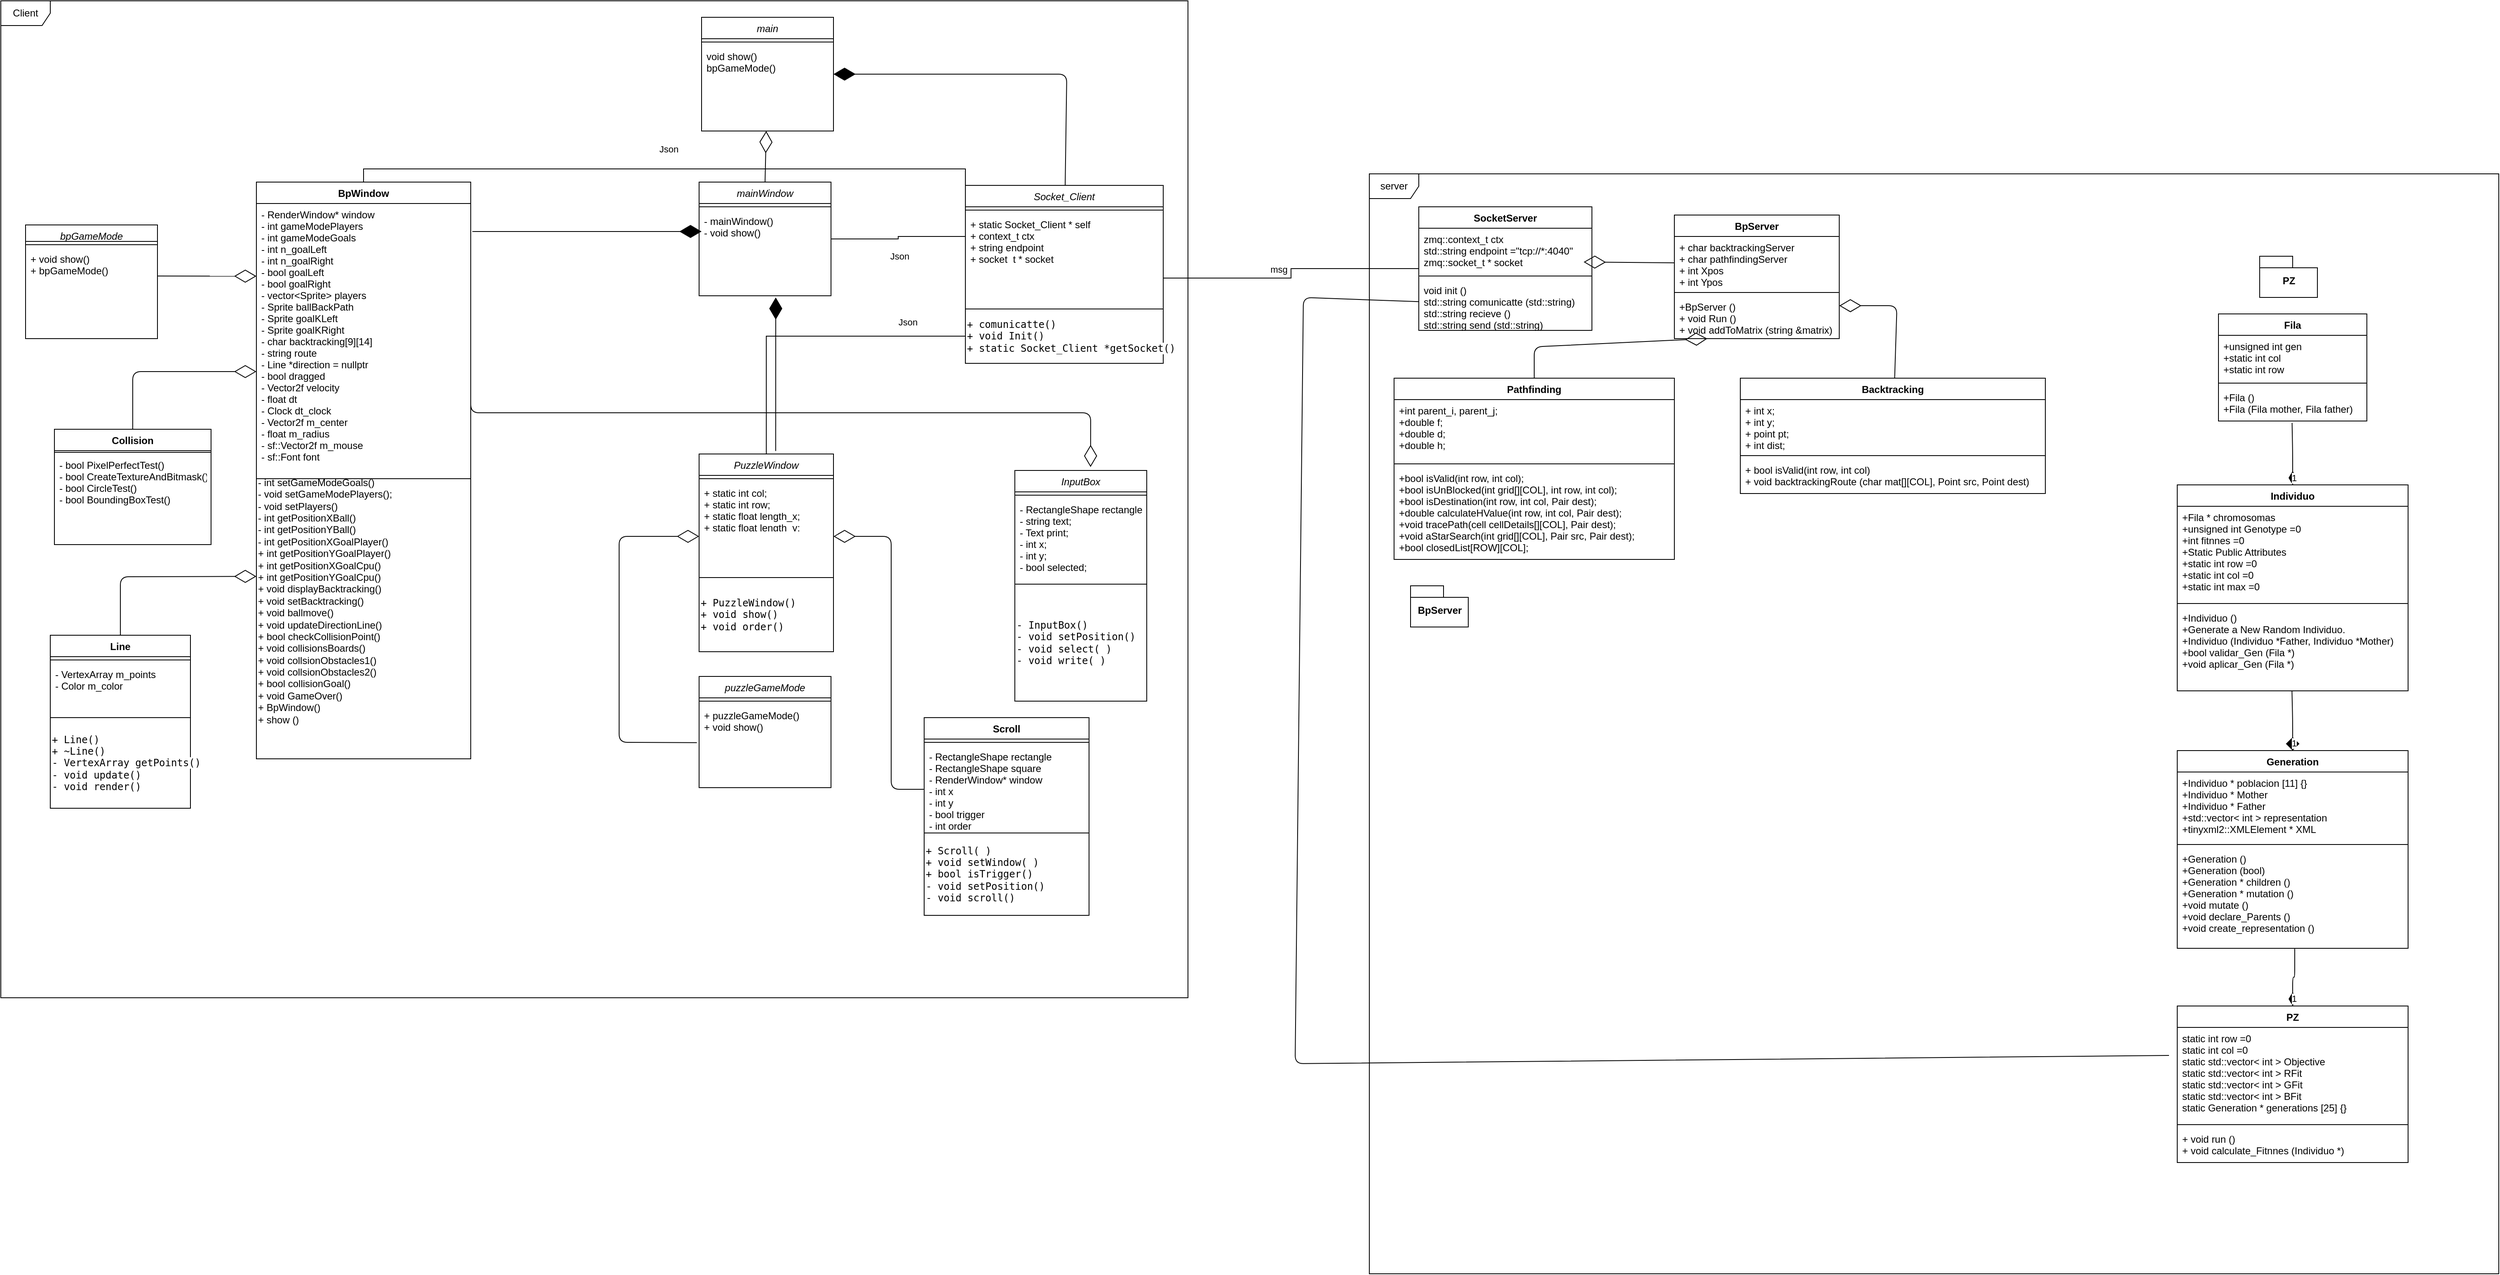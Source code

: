 <mxfile version="14.7.0" type="github">
  <diagram id="C5RBs43oDa-KdzZeNtuy" name="Page-1">
    <mxGraphModel dx="1752" dy="1748" grid="1" gridSize="10" guides="1" tooltips="1" connect="1" arrows="1" fold="1" page="1" pageScale="1" pageWidth="827" pageHeight="1169" math="0" shadow="0">
      <root>
        <mxCell id="WIyWlLk6GJQsqaUBKTNV-0" />
        <mxCell id="WIyWlLk6GJQsqaUBKTNV-1" parent="WIyWlLk6GJQsqaUBKTNV-0" />
        <mxCell id="kMb_RQb3rzIzfez7uJGX-73" value="Client" style="shape=umlFrame;whiteSpace=wrap;html=1;" parent="WIyWlLk6GJQsqaUBKTNV-1" vertex="1">
          <mxGeometry x="-20" y="-570" width="1440" height="1210" as="geometry" />
        </mxCell>
        <mxCell id="kMb_RQb3rzIzfez7uJGX-0" value="mainWindow" style="swimlane;fontStyle=2;align=center;verticalAlign=top;childLayout=stackLayout;horizontal=1;startSize=26;horizontalStack=0;resizeParent=1;resizeLast=0;collapsible=1;marginBottom=0;rounded=0;shadow=0;strokeWidth=1;" parent="WIyWlLk6GJQsqaUBKTNV-1" vertex="1">
          <mxGeometry x="827" y="-350" width="160" height="138" as="geometry">
            <mxRectangle x="230" y="140" width="160" height="26" as="alternateBounds" />
          </mxGeometry>
        </mxCell>
        <mxCell id="kMb_RQb3rzIzfez7uJGX-1" value="" style="line;html=1;strokeWidth=1;align=left;verticalAlign=middle;spacingTop=-1;spacingLeft=3;spacingRight=3;rotatable=0;labelPosition=right;points=[];portConstraint=eastwest;" parent="kMb_RQb3rzIzfez7uJGX-0" vertex="1">
          <mxGeometry y="26" width="160" height="8" as="geometry" />
        </mxCell>
        <mxCell id="kMb_RQb3rzIzfez7uJGX-2" value="- mainWindow()&#xa;- void show()" style="text;align=left;verticalAlign=top;spacingLeft=4;spacingRight=4;overflow=hidden;rotatable=0;points=[[0,0.5],[1,0.5]];portConstraint=eastwest;" parent="kMb_RQb3rzIzfez7uJGX-0" vertex="1">
          <mxGeometry y="34" width="160" height="56" as="geometry" />
        </mxCell>
        <mxCell id="kMb_RQb3rzIzfez7uJGX-3" value="InputBox" style="swimlane;fontStyle=2;align=center;verticalAlign=top;childLayout=stackLayout;horizontal=1;startSize=26;horizontalStack=0;resizeParent=1;resizeLast=0;collapsible=1;marginBottom=0;rounded=0;shadow=0;strokeWidth=1;" parent="WIyWlLk6GJQsqaUBKTNV-1" vertex="1">
          <mxGeometry x="1210" width="160" height="138" as="geometry">
            <mxRectangle x="230" y="140" width="160" height="26" as="alternateBounds" />
          </mxGeometry>
        </mxCell>
        <mxCell id="kMb_RQb3rzIzfez7uJGX-4" value="" style="line;html=1;strokeWidth=1;align=left;verticalAlign=middle;spacingTop=-1;spacingLeft=3;spacingRight=3;rotatable=0;labelPosition=right;points=[];portConstraint=eastwest;" parent="kMb_RQb3rzIzfez7uJGX-3" vertex="1">
          <mxGeometry y="26" width="160" height="8" as="geometry" />
        </mxCell>
        <mxCell id="kMb_RQb3rzIzfez7uJGX-5" value="- RectangleShape rectangle;&#xa;- string text;&#xa;- Text print;&#xa;- int x;&#xa;- int y;&#xa;- bool selected;&#xa;" style="text;align=left;verticalAlign=top;spacingLeft=4;spacingRight=4;overflow=hidden;rotatable=0;points=[[0,0.5],[1,0.5]];portConstraint=eastwest;" parent="kMb_RQb3rzIzfez7uJGX-3" vertex="1">
          <mxGeometry y="34" width="160" height="96" as="geometry" />
        </mxCell>
        <mxCell id="kMb_RQb3rzIzfez7uJGX-64" value="server" style="shape=umlFrame;whiteSpace=wrap;html=1;" parent="WIyWlLk6GJQsqaUBKTNV-1" vertex="1">
          <mxGeometry x="1640" y="-360" width="1370" height="1335" as="geometry" />
        </mxCell>
        <mxCell id="kMb_RQb3rzIzfez7uJGX-6" value="PuzzleWindow" style="swimlane;fontStyle=2;align=center;verticalAlign=top;childLayout=stackLayout;horizontal=1;startSize=26;horizontalStack=0;resizeParent=1;resizeLast=0;collapsible=1;marginBottom=0;rounded=0;shadow=0;strokeWidth=1;" parent="WIyWlLk6GJQsqaUBKTNV-1" vertex="1">
          <mxGeometry x="827" y="-20" width="163" height="150" as="geometry">
            <mxRectangle x="230" y="140" width="160" height="26" as="alternateBounds" />
          </mxGeometry>
        </mxCell>
        <mxCell id="kMb_RQb3rzIzfez7uJGX-7" value="" style="line;html=1;strokeWidth=1;align=left;verticalAlign=middle;spacingTop=-1;spacingLeft=3;spacingRight=3;rotatable=0;labelPosition=right;points=[];portConstraint=eastwest;" parent="kMb_RQb3rzIzfez7uJGX-6" vertex="1">
          <mxGeometry y="26" width="163" height="8" as="geometry" />
        </mxCell>
        <mxCell id="kMb_RQb3rzIzfez7uJGX-8" value="+ static int col;&#xa;+ static int row;&#xa;+ static float length_x;&#xa;+ static float length_y;&#xa;" style="text;align=left;verticalAlign=top;spacingLeft=4;spacingRight=4;overflow=hidden;rotatable=0;points=[[0,0.5],[1,0.5]];portConstraint=eastwest;" parent="kMb_RQb3rzIzfez7uJGX-6" vertex="1">
          <mxGeometry y="34" width="163" height="56" as="geometry" />
        </mxCell>
        <mxCell id="kMb_RQb3rzIzfez7uJGX-9" value="puzzleGameMode" style="swimlane;fontStyle=2;align=center;verticalAlign=top;childLayout=stackLayout;horizontal=1;startSize=26;horizontalStack=0;resizeParent=1;resizeLast=0;collapsible=1;marginBottom=0;rounded=0;shadow=0;strokeWidth=1;" parent="WIyWlLk6GJQsqaUBKTNV-1" vertex="1">
          <mxGeometry x="827" y="250" width="160" height="135" as="geometry">
            <mxRectangle x="230" y="140" width="160" height="26" as="alternateBounds" />
          </mxGeometry>
        </mxCell>
        <mxCell id="kMb_RQb3rzIzfez7uJGX-10" value="" style="line;html=1;strokeWidth=1;align=left;verticalAlign=middle;spacingTop=-1;spacingLeft=3;spacingRight=3;rotatable=0;labelPosition=right;points=[];portConstraint=eastwest;" parent="kMb_RQb3rzIzfez7uJGX-9" vertex="1">
          <mxGeometry y="26" width="160" height="8" as="geometry" />
        </mxCell>
        <mxCell id="kMb_RQb3rzIzfez7uJGX-11" value="+ puzzleGameMode()&#xa;+ void show()&#xa;" style="text;align=left;verticalAlign=top;spacingLeft=4;spacingRight=4;overflow=hidden;rotatable=0;points=[[0,0.5],[1,0.5]];portConstraint=eastwest;" parent="kMb_RQb3rzIzfez7uJGX-9" vertex="1">
          <mxGeometry y="34" width="160" height="56" as="geometry" />
        </mxCell>
        <mxCell id="l28VT6gjJC76ptkhdNlH-11" value="Backtracking" style="swimlane;fontStyle=1;align=center;verticalAlign=top;childLayout=stackLayout;horizontal=1;startSize=26;horizontalStack=0;resizeParent=1;resizeParentMax=0;resizeLast=0;collapsible=1;marginBottom=0;" parent="WIyWlLk6GJQsqaUBKTNV-1" vertex="1">
          <mxGeometry x="2090" y="-112" width="370" height="140" as="geometry">
            <mxRectangle x="40" y="630" width="190" height="120" as="alternateBounds" />
          </mxGeometry>
        </mxCell>
        <mxCell id="l28VT6gjJC76ptkhdNlH-12" value="+ int x;&#xa;+ int y;&#xa;+ point pt; &#xa;+ int dist;" style="text;strokeColor=none;fillColor=none;align=left;verticalAlign=top;spacingLeft=4;spacingRight=4;overflow=hidden;rotatable=0;points=[[0,0.5],[1,0.5]];portConstraint=eastwest;" parent="l28VT6gjJC76ptkhdNlH-11" vertex="1">
          <mxGeometry y="26" width="370" height="64" as="geometry" />
        </mxCell>
        <mxCell id="l28VT6gjJC76ptkhdNlH-13" value="" style="line;strokeWidth=1;fillColor=none;align=left;verticalAlign=middle;spacingTop=-1;spacingLeft=3;spacingRight=3;rotatable=0;labelPosition=right;points=[];portConstraint=eastwest;" parent="l28VT6gjJC76ptkhdNlH-11" vertex="1">
          <mxGeometry y="90" width="370" height="8" as="geometry" />
        </mxCell>
        <mxCell id="l28VT6gjJC76ptkhdNlH-14" value="+ bool isValid(int row, int col)&#xa;+ void backtrackingRoute (char mat[][COL], Point src, Point dest)&#xa;" style="text;strokeColor=none;fillColor=none;align=left;verticalAlign=top;spacingLeft=4;spacingRight=4;overflow=hidden;rotatable=0;points=[[0,0.5],[1,0.5]];portConstraint=eastwest;" parent="l28VT6gjJC76ptkhdNlH-11" vertex="1">
          <mxGeometry y="98" width="370" height="42" as="geometry" />
        </mxCell>
        <mxCell id="fM7q5Z2FZLZNLhM_NcmH-0" value="msg" style="edgeStyle=orthogonalEdgeStyle;rounded=0;orthogonalLoop=1;jettySize=auto;html=1;exitX=1;exitY=0.75;exitDx=0;exitDy=0;startArrow=none;startFill=0;endArrow=none;endFill=0;" edge="1" parent="WIyWlLk6GJQsqaUBKTNV-1" source="kMb_RQb3rzIzfez7uJGX-21" target="l28VT6gjJC76ptkhdNlH-29">
          <mxGeometry x="-0.129" y="12" relative="1" as="geometry">
            <mxPoint y="1" as="offset" />
          </mxGeometry>
        </mxCell>
        <mxCell id="fM7q5Z2FZLZNLhM_NcmH-7" value="Json" style="edgeStyle=orthogonalEdgeStyle;rounded=0;orthogonalLoop=1;jettySize=auto;html=1;exitX=0;exitY=0;exitDx=0;exitDy=0;startArrow=none;startFill=0;endArrow=none;endFill=0;" edge="1" parent="WIyWlLk6GJQsqaUBKTNV-1" source="kMb_RQb3rzIzfez7uJGX-21" target="kMb_RQb3rzIzfez7uJGX-34">
          <mxGeometry x="-0.008" y="-24" relative="1" as="geometry">
            <Array as="points">
              <mxPoint x="1150" y="-366" />
              <mxPoint x="420" y="-366" />
            </Array>
            <mxPoint as="offset" />
          </mxGeometry>
        </mxCell>
        <mxCell id="kMb_RQb3rzIzfez7uJGX-21" value="Socket_Client" style="swimlane;fontStyle=2;align=center;verticalAlign=top;childLayout=stackLayout;horizontal=1;startSize=26;horizontalStack=0;resizeParent=1;resizeLast=0;collapsible=1;marginBottom=0;rounded=0;shadow=0;strokeWidth=1;" parent="WIyWlLk6GJQsqaUBKTNV-1" vertex="1">
          <mxGeometry x="1150" y="-346" width="240" height="150" as="geometry">
            <mxRectangle x="230" y="140" width="160" height="26" as="alternateBounds" />
          </mxGeometry>
        </mxCell>
        <mxCell id="kMb_RQb3rzIzfez7uJGX-22" value="" style="line;html=1;strokeWidth=1;align=left;verticalAlign=middle;spacingTop=-1;spacingLeft=3;spacingRight=3;rotatable=0;labelPosition=right;points=[];portConstraint=eastwest;" parent="kMb_RQb3rzIzfez7uJGX-21" vertex="1">
          <mxGeometry y="26" width="240" height="8" as="geometry" />
        </mxCell>
        <mxCell id="kMb_RQb3rzIzfez7uJGX-23" value="+ static Socket_Client * self&#xa;+ context_t ctx&#xa;+ string endpoint&#xa;+ socket_t * socket&#xa;" style="text;align=left;verticalAlign=top;spacingLeft=4;spacingRight=4;overflow=hidden;rotatable=0;points=[[0,0.5],[1,0.5]];portConstraint=eastwest;" parent="kMb_RQb3rzIzfez7uJGX-21" vertex="1">
          <mxGeometry y="34" width="240" height="56" as="geometry" />
        </mxCell>
        <mxCell id="kMb_RQb3rzIzfez7uJGX-27" value="main" style="swimlane;fontStyle=2;align=center;verticalAlign=top;childLayout=stackLayout;horizontal=1;startSize=26;horizontalStack=0;resizeParent=1;resizeLast=0;collapsible=1;marginBottom=0;rounded=0;shadow=0;strokeWidth=1;" parent="WIyWlLk6GJQsqaUBKTNV-1" vertex="1">
          <mxGeometry x="830" y="-550" width="160" height="138" as="geometry">
            <mxRectangle x="230" y="140" width="160" height="26" as="alternateBounds" />
          </mxGeometry>
        </mxCell>
        <mxCell id="kMb_RQb3rzIzfez7uJGX-28" value="" style="line;html=1;strokeWidth=1;align=left;verticalAlign=middle;spacingTop=-1;spacingLeft=3;spacingRight=3;rotatable=0;labelPosition=right;points=[];portConstraint=eastwest;" parent="kMb_RQb3rzIzfez7uJGX-27" vertex="1">
          <mxGeometry y="26" width="160" height="8" as="geometry" />
        </mxCell>
        <mxCell id="kMb_RQb3rzIzfez7uJGX-29" value="void show()&#xa;bpGameMode()&#xa;" style="text;align=left;verticalAlign=top;spacingLeft=4;spacingRight=4;overflow=hidden;rotatable=0;points=[[0,0.5],[1,0.5]];portConstraint=eastwest;" parent="kMb_RQb3rzIzfez7uJGX-27" vertex="1">
          <mxGeometry y="34" width="160" height="56" as="geometry" />
        </mxCell>
        <mxCell id="kMb_RQb3rzIzfez7uJGX-34" value="BpWindow" style="swimlane;fontStyle=1;align=center;verticalAlign=top;childLayout=stackLayout;horizontal=1;startSize=26;horizontalStack=0;resizeParent=1;resizeParentMax=0;resizeLast=0;collapsible=1;marginBottom=0;" parent="WIyWlLk6GJQsqaUBKTNV-1" vertex="1">
          <mxGeometry x="290" y="-350" width="260" height="360" as="geometry" />
        </mxCell>
        <mxCell id="kMb_RQb3rzIzfez7uJGX-36" value="- RenderWindow* window&#xa;- int gameModePlayers&#xa;- int gameModeGoals&#xa;- int n_goalLeft&#xa;- int n_goalRight&#xa;- bool goalLeft&#xa;- bool goalRight&#xa;- vector&lt;Sprite&gt; players&#xa;- Sprite ballBackPath&#xa;- Sprite goalKLeft&#xa;- Sprite goalKRight&#xa;- char backtracking[9][14]&#xa;- string route&#xa;- Line *direction = nullptr&#xa;- bool dragged&#xa;- Vector2f velocity&#xa;- float dt&#xa;- Clock dt_clock&#xa;- Vector2f m_center&#xa;- float m_radius&#xa;- sf::Vector2f m_mouse&#xa;- sf::Font font&#xa;" style="text;strokeColor=none;fillColor=none;align=left;verticalAlign=top;spacingLeft=4;spacingRight=4;overflow=hidden;rotatable=0;points=[[0,0.5],[1,0.5]];portConstraint=eastwest;" parent="kMb_RQb3rzIzfez7uJGX-34" vertex="1">
          <mxGeometry y="26" width="260" height="334" as="geometry" />
        </mxCell>
        <mxCell id="kMb_RQb3rzIzfez7uJGX-38" value="Collision" style="swimlane;fontStyle=1;align=center;verticalAlign=top;childLayout=stackLayout;horizontal=1;startSize=26;horizontalStack=0;resizeParent=1;resizeParentMax=0;resizeLast=0;collapsible=1;marginBottom=0;" parent="WIyWlLk6GJQsqaUBKTNV-1" vertex="1">
          <mxGeometry x="45" y="-50" width="190" height="140" as="geometry" />
        </mxCell>
        <mxCell id="kMb_RQb3rzIzfez7uJGX-39" value="" style="line;strokeWidth=1;fillColor=none;align=left;verticalAlign=middle;spacingTop=-1;spacingLeft=3;spacingRight=3;rotatable=0;labelPosition=right;points=[];portConstraint=eastwest;" parent="kMb_RQb3rzIzfez7uJGX-38" vertex="1">
          <mxGeometry y="26" width="190" height="4" as="geometry" />
        </mxCell>
        <mxCell id="kMb_RQb3rzIzfez7uJGX-40" value="- bool PixelPerfectTest()&#xa;- bool CreateTextureAndBitmask()&#xa;- bool CircleTest()&#xa;- bool BoundingBoxTest()" style="text;strokeColor=none;fillColor=none;align=left;verticalAlign=top;spacingLeft=4;spacingRight=4;overflow=hidden;rotatable=0;points=[[0,0.5],[1,0.5]];portConstraint=eastwest;" parent="kMb_RQb3rzIzfez7uJGX-38" vertex="1">
          <mxGeometry y="30" width="190" height="110" as="geometry" />
        </mxCell>
        <mxCell id="kMb_RQb3rzIzfez7uJGX-41" value="Line" style="swimlane;fontStyle=1;align=center;verticalAlign=top;childLayout=stackLayout;horizontal=1;startSize=26;horizontalStack=0;resizeParent=1;resizeParentMax=0;resizeLast=0;collapsible=1;marginBottom=0;" parent="WIyWlLk6GJQsqaUBKTNV-1" vertex="1">
          <mxGeometry x="40" y="200" width="170" height="100" as="geometry" />
        </mxCell>
        <mxCell id="kMb_RQb3rzIzfez7uJGX-42" value="" style="line;strokeWidth=1;fillColor=none;align=left;verticalAlign=middle;spacingTop=-1;spacingLeft=3;spacingRight=3;rotatable=0;labelPosition=right;points=[];portConstraint=eastwest;" parent="kMb_RQb3rzIzfez7uJGX-41" vertex="1">
          <mxGeometry y="26" width="170" height="8" as="geometry" />
        </mxCell>
        <mxCell id="kMb_RQb3rzIzfez7uJGX-43" value="- VertexArray m_points&#xa;- Color m_color" style="text;strokeColor=none;fillColor=none;align=left;verticalAlign=top;spacingLeft=4;spacingRight=4;overflow=hidden;rotatable=0;points=[[0,0.5],[1,0.5]];portConstraint=eastwest;" parent="kMb_RQb3rzIzfez7uJGX-41" vertex="1">
          <mxGeometry y="34" width="170" height="66" as="geometry" />
        </mxCell>
        <mxCell id="kMb_RQb3rzIzfez7uJGX-44" value="Scroll" style="swimlane;fontStyle=1;align=center;verticalAlign=top;childLayout=stackLayout;horizontal=1;startSize=26;horizontalStack=0;resizeParent=1;resizeParentMax=0;resizeLast=0;collapsible=1;marginBottom=0;" parent="WIyWlLk6GJQsqaUBKTNV-1" vertex="1">
          <mxGeometry x="1100" y="300" width="200" height="140" as="geometry" />
        </mxCell>
        <mxCell id="kMb_RQb3rzIzfez7uJGX-45" value="" style="line;strokeWidth=1;fillColor=none;align=left;verticalAlign=middle;spacingTop=-1;spacingLeft=3;spacingRight=3;rotatable=0;labelPosition=right;points=[];portConstraint=eastwest;" parent="kMb_RQb3rzIzfez7uJGX-44" vertex="1">
          <mxGeometry y="26" width="200" height="8" as="geometry" />
        </mxCell>
        <mxCell id="kMb_RQb3rzIzfez7uJGX-46" value="- RectangleShape rectangle&#xa;- RectangleShape square&#xa;- RenderWindow* window&#xa;- int x&#xa;- int y&#xa;- bool trigger&#xa;- int order&#xa;" style="text;strokeColor=none;fillColor=none;align=left;verticalAlign=top;spacingLeft=4;spacingRight=4;overflow=hidden;rotatable=0;points=[[0,0.5],[1,0.5]];portConstraint=eastwest;" parent="kMb_RQb3rzIzfez7uJGX-44" vertex="1">
          <mxGeometry y="34" width="200" height="106" as="geometry" />
        </mxCell>
        <mxCell id="kMb_RQb3rzIzfez7uJGX-60" value="- int setGameModeGoals()&lt;br style=&quot;padding: 0px ; margin: 0px&quot;&gt;- void setGameModePlayers();&lt;br style=&quot;padding: 0px ; margin: 0px&quot;&gt;- void setPlayers()&lt;br style=&quot;padding: 0px ; margin: 0px&quot;&gt;- int getPositionXBall()&lt;br style=&quot;padding: 0px ; margin: 0px&quot;&gt;- int getPositionYBall()&lt;br style=&quot;padding: 0px ; margin: 0px&quot;&gt;- int getPositionXGoalPlayer()&lt;br style=&quot;padding: 0px ; margin: 0px&quot;&gt;+ int getPositionYGoalPlayer()&lt;br style=&quot;padding: 0px ; margin: 0px&quot;&gt;+ int getPositionXGoalCpu()&lt;br style=&quot;padding: 0px ; margin: 0px&quot;&gt;+ int getPositionYGoalCpu()&lt;br style=&quot;padding: 0px ; margin: 0px&quot;&gt;+ void displayBacktracking()&lt;br style=&quot;padding: 0px ; margin: 0px&quot;&gt;+ void setBacktracking()&lt;br style=&quot;padding: 0px ; margin: 0px&quot;&gt;+ void ballmove()&lt;br style=&quot;padding: 0px ; margin: 0px&quot;&gt;+ void updateDirectionLine()&lt;br style=&quot;padding: 0px ; margin: 0px&quot;&gt;+ bool checkCollisionPoint()&lt;br style=&quot;padding: 0px ; margin: 0px&quot;&gt;+ void collisionsBoards()&lt;br style=&quot;padding: 0px ; margin: 0px&quot;&gt;+ void collsionObstacles1()&lt;br style=&quot;padding: 0px ; margin: 0px&quot;&gt;+ void collsionObstacles2()&lt;br style=&quot;padding: 0px ; margin: 0px&quot;&gt;+ bool collisionGoal()&lt;br style=&quot;padding: 0px ; margin: 0px&quot;&gt;+ void GameOver()&lt;br&gt;+ BpWindow()&lt;br&gt;+ show ()&amp;nbsp;&lt;br&gt;&lt;span style=&quot;font-family: &amp;#34;jetbrains mono&amp;#34; , monospace ; color: rgb(204 , 120 , 50)&quot;&gt;&lt;br&gt;&lt;/span&gt;&lt;div style=&quot;padding: 0px ; margin: 0px&quot;&gt;&lt;br style=&quot;padding: 0px ; margin: 0px&quot;&gt;&lt;/div&gt;&lt;div style=&quot;padding: 0px ; margin: 0px&quot;&gt;&lt;br style=&quot;padding: 0px ; margin: 0px&quot;&gt;&lt;/div&gt;" style="rounded=0;whiteSpace=wrap;html=1;align=left;" parent="WIyWlLk6GJQsqaUBKTNV-1" vertex="1">
          <mxGeometry x="290" y="10" width="260" height="340" as="geometry" />
        </mxCell>
        <mxCell id="kMb_RQb3rzIzfez7uJGX-70" value="bpGameMode" style="swimlane;fontStyle=2;align=center;verticalAlign=top;childLayout=stackLayout;horizontal=1;startSize=20;horizontalStack=0;resizeParent=1;resizeLast=0;collapsible=1;marginBottom=0;rounded=0;shadow=0;strokeWidth=1;" parent="WIyWlLk6GJQsqaUBKTNV-1" vertex="1">
          <mxGeometry x="10" y="-298" width="160" height="138" as="geometry">
            <mxRectangle x="230" y="140" width="160" height="26" as="alternateBounds" />
          </mxGeometry>
        </mxCell>
        <mxCell id="kMb_RQb3rzIzfez7uJGX-71" value="" style="line;html=1;strokeWidth=1;align=left;verticalAlign=middle;spacingTop=-1;spacingLeft=3;spacingRight=3;rotatable=0;labelPosition=right;points=[];portConstraint=eastwest;" parent="kMb_RQb3rzIzfez7uJGX-70" vertex="1">
          <mxGeometry y="20" width="160" height="8" as="geometry" />
        </mxCell>
        <mxCell id="kMb_RQb3rzIzfez7uJGX-72" value="+ void show()&#xa;+ bpGameMode()&#xa;" style="text;align=left;verticalAlign=top;spacingLeft=4;spacingRight=4;overflow=hidden;rotatable=0;points=[[0,0.5],[1,0.5]];portConstraint=eastwest;" parent="kMb_RQb3rzIzfez7uJGX-70" vertex="1">
          <mxGeometry y="28" width="160" height="60" as="geometry" />
        </mxCell>
        <mxCell id="l28VT6gjJC76ptkhdNlH-18" value="BpServer" style="swimlane;fontStyle=1;align=center;verticalAlign=top;childLayout=stackLayout;horizontal=1;startSize=26;horizontalStack=0;resizeParent=1;resizeParentMax=0;resizeLast=0;collapsible=1;marginBottom=0;" parent="WIyWlLk6GJQsqaUBKTNV-1" vertex="1">
          <mxGeometry x="2010" y="-310" width="200" height="150" as="geometry" />
        </mxCell>
        <mxCell id="22Bk7c9hCuBImievvKhy-32" value="" style="endArrow=diamondThin;endFill=0;endSize=24;html=1;fontColor=#FFFFFF;exitX=0;exitY=0.5;exitDx=0;exitDy=0;" parent="l28VT6gjJC76ptkhdNlH-18" source="l28VT6gjJC76ptkhdNlH-19" edge="1">
          <mxGeometry width="160" relative="1" as="geometry">
            <mxPoint x="50" y="57" as="sourcePoint" />
            <mxPoint x="-110" y="57" as="targetPoint" />
          </mxGeometry>
        </mxCell>
        <mxCell id="l28VT6gjJC76ptkhdNlH-19" value="+ char  backtrackingServer&#xa;+ char pathfindingServer &#xa;+ int  Xpos&#xa;+ int  Ypos" style="text;strokeColor=none;fillColor=none;align=left;verticalAlign=top;spacingLeft=4;spacingRight=4;overflow=hidden;rotatable=0;points=[[0,0.5],[1,0.5]];portConstraint=eastwest;" parent="l28VT6gjJC76ptkhdNlH-18" vertex="1">
          <mxGeometry y="26" width="200" height="64" as="geometry" />
        </mxCell>
        <mxCell id="l28VT6gjJC76ptkhdNlH-20" value="" style="line;strokeWidth=1;fillColor=none;align=left;verticalAlign=middle;spacingTop=-1;spacingLeft=3;spacingRight=3;rotatable=0;labelPosition=right;points=[];portConstraint=eastwest;" parent="l28VT6gjJC76ptkhdNlH-18" vertex="1">
          <mxGeometry y="90" width="200" height="8" as="geometry" />
        </mxCell>
        <mxCell id="l28VT6gjJC76ptkhdNlH-21" value="+BpServer ()&#xa;+ void  Run ()&#xa;+ void  addToMatrix (string &amp;matrix)" style="text;strokeColor=none;fillColor=none;align=left;verticalAlign=top;spacingLeft=4;spacingRight=4;overflow=hidden;rotatable=0;points=[[0,0.5],[1,0.5]];portConstraint=eastwest;" parent="l28VT6gjJC76ptkhdNlH-18" vertex="1">
          <mxGeometry y="98" width="200" height="52" as="geometry" />
        </mxCell>
        <mxCell id="22Bk7c9hCuBImievvKhy-4" value="&lt;pre style=&quot;font-family: &amp;#34;jetbrains mono&amp;#34; , monospace&quot;&gt;&lt;span style=&quot;background-color: rgb(255 , 255 , 255)&quot;&gt;+ Line()&lt;br&gt;+ ~Line()&lt;br&gt;- VertexArray getPoints()&lt;br&gt;- void update()&lt;br&gt;- void render()&lt;/span&gt;&lt;/pre&gt;" style="rounded=0;whiteSpace=wrap;html=1;align=left;" parent="WIyWlLk6GJQsqaUBKTNV-1" vertex="1">
          <mxGeometry x="40" y="300" width="170" height="110" as="geometry" />
        </mxCell>
        <mxCell id="22Bk7c9hCuBImievvKhy-7" value="&lt;pre style=&quot;font-family: &amp;#34;jetbrains mono&amp;#34; , monospace&quot;&gt;&lt;font color=&quot;#000000&quot; style=&quot;background-color: rgb(255 , 255 , 255)&quot;&gt;+ PuzzleWindow()&lt;br&gt;+ void show()&lt;br&gt;+ void order()&lt;/font&gt;&lt;/pre&gt;" style="rounded=0;whiteSpace=wrap;html=1;fontColor=#FFFFFF;align=left;" parent="WIyWlLk6GJQsqaUBKTNV-1" vertex="1">
          <mxGeometry x="827" y="130" width="163" height="90" as="geometry" />
        </mxCell>
        <mxCell id="l28VT6gjJC76ptkhdNlH-29" value="SocketServer" style="swimlane;fontStyle=1;align=center;verticalAlign=top;childLayout=stackLayout;horizontal=1;startSize=26;horizontalStack=0;resizeParent=1;resizeParentMax=0;resizeLast=0;collapsible=1;marginBottom=0;" parent="WIyWlLk6GJQsqaUBKTNV-1" vertex="1">
          <mxGeometry x="1700" y="-320" width="210" height="150" as="geometry" />
        </mxCell>
        <mxCell id="l28VT6gjJC76ptkhdNlH-30" value="zmq::context_t  ctx&#xa;std::string  endpoint =&quot;tcp://*:4040&quot;&#xa;zmq::socket_t *  socket" style="text;strokeColor=none;fillColor=none;align=left;verticalAlign=top;spacingLeft=4;spacingRight=4;overflow=hidden;rotatable=0;points=[[0,0.5],[1,0.5]];portConstraint=eastwest;" parent="l28VT6gjJC76ptkhdNlH-29" vertex="1">
          <mxGeometry y="26" width="210" height="54" as="geometry" />
        </mxCell>
        <mxCell id="l28VT6gjJC76ptkhdNlH-31" value="" style="line;strokeWidth=1;fillColor=none;align=left;verticalAlign=middle;spacingTop=-1;spacingLeft=3;spacingRight=3;rotatable=0;labelPosition=right;points=[];portConstraint=eastwest;" parent="l28VT6gjJC76ptkhdNlH-29" vertex="1">
          <mxGeometry y="80" width="210" height="8" as="geometry" />
        </mxCell>
        <mxCell id="l28VT6gjJC76ptkhdNlH-32" value="void  init ()&#xa;std::string  comunicatte (std::string)&#xa;std::string  recieve ()&#xa;std::string  send (std::string)" style="text;strokeColor=none;fillColor=none;align=left;verticalAlign=top;spacingLeft=4;spacingRight=4;overflow=hidden;rotatable=0;points=[[0,0.5],[1,0.5]];portConstraint=eastwest;" parent="l28VT6gjJC76ptkhdNlH-29" vertex="1">
          <mxGeometry y="88" width="210" height="62" as="geometry" />
        </mxCell>
        <mxCell id="l28VT6gjJC76ptkhdNlH-33" value="BpServer" style="shape=folder;fontStyle=1;spacingTop=10;tabWidth=40;tabHeight=14;tabPosition=left;html=1;" parent="WIyWlLk6GJQsqaUBKTNV-1" vertex="1">
          <mxGeometry x="1690" y="140" width="70" height="50" as="geometry" />
        </mxCell>
        <mxCell id="l28VT6gjJC76ptkhdNlH-34" value="PZ" style="shape=folder;fontStyle=1;spacingTop=10;tabWidth=40;tabHeight=14;tabPosition=left;html=1;" parent="WIyWlLk6GJQsqaUBKTNV-1" vertex="1">
          <mxGeometry x="2720" y="-260" width="70" height="50" as="geometry" />
        </mxCell>
        <mxCell id="l28VT6gjJC76ptkhdNlH-39" value="Fila" style="swimlane;fontStyle=1;align=center;verticalAlign=top;childLayout=stackLayout;horizontal=1;startSize=26;horizontalStack=0;resizeParent=1;resizeParentMax=0;resizeLast=0;collapsible=1;marginBottom=0;" parent="WIyWlLk6GJQsqaUBKTNV-1" vertex="1">
          <mxGeometry x="2670" y="-190" width="180" height="130" as="geometry" />
        </mxCell>
        <mxCell id="l28VT6gjJC76ptkhdNlH-40" value="+unsigned int gen&#xa;+static int col&#xa;+static int row" style="text;strokeColor=none;fillColor=none;align=left;verticalAlign=top;spacingLeft=4;spacingRight=4;overflow=hidden;rotatable=0;points=[[0,0.5],[1,0.5]];portConstraint=eastwest;" parent="l28VT6gjJC76ptkhdNlH-39" vertex="1">
          <mxGeometry y="26" width="180" height="54" as="geometry" />
        </mxCell>
        <mxCell id="l28VT6gjJC76ptkhdNlH-41" value="" style="line;strokeWidth=1;fillColor=none;align=left;verticalAlign=middle;spacingTop=-1;spacingLeft=3;spacingRight=3;rotatable=0;labelPosition=right;points=[];portConstraint=eastwest;" parent="l28VT6gjJC76ptkhdNlH-39" vertex="1">
          <mxGeometry y="80" width="180" height="8" as="geometry" />
        </mxCell>
        <mxCell id="l28VT6gjJC76ptkhdNlH-42" value="+Fila ()&#xa;+Fila (Fila mother, Fila father)" style="text;strokeColor=none;fillColor=none;align=left;verticalAlign=top;spacingLeft=4;spacingRight=4;overflow=hidden;rotatable=0;points=[[0,0.5],[1,0.5]];portConstraint=eastwest;" parent="l28VT6gjJC76ptkhdNlH-39" vertex="1">
          <mxGeometry y="88" width="180" height="42" as="geometry" />
        </mxCell>
        <mxCell id="l28VT6gjJC76ptkhdNlH-52" value="Individuo" style="swimlane;fontStyle=1;align=center;verticalAlign=top;childLayout=stackLayout;horizontal=1;startSize=26;horizontalStack=0;resizeParent=1;resizeParentMax=0;resizeLast=0;collapsible=1;marginBottom=0;" parent="WIyWlLk6GJQsqaUBKTNV-1" vertex="1">
          <mxGeometry x="2620" y="17.5" width="280" height="250" as="geometry" />
        </mxCell>
        <mxCell id="l28VT6gjJC76ptkhdNlH-53" value="+Fila * chromosomas&#xa;+unsigned int Genotype =0&#xa;+int fitnnes =0&#xa;+Static Public Attributes&#xa;+static int row =0&#xa;+static int col =0&#xa;+static int max =0" style="text;strokeColor=none;fillColor=none;align=left;verticalAlign=top;spacingLeft=4;spacingRight=4;overflow=hidden;rotatable=0;points=[[0,0.5],[1,0.5]];portConstraint=eastwest;" parent="l28VT6gjJC76ptkhdNlH-52" vertex="1">
          <mxGeometry y="26" width="280" height="114" as="geometry" />
        </mxCell>
        <mxCell id="l28VT6gjJC76ptkhdNlH-54" value="" style="line;strokeWidth=1;fillColor=none;align=left;verticalAlign=middle;spacingTop=-1;spacingLeft=3;spacingRight=3;rotatable=0;labelPosition=right;points=[];portConstraint=eastwest;" parent="l28VT6gjJC76ptkhdNlH-52" vertex="1">
          <mxGeometry y="140" width="280" height="8" as="geometry" />
        </mxCell>
        <mxCell id="l28VT6gjJC76ptkhdNlH-55" value="+Individuo ()&#xa;+Generate a New Random Individuo.&#xa;+Individuo (Individuo *Father, Individuo *Mother)&#xa;+bool validar_Gen (Fila *)&#xa;+void aplicar_Gen (Fila *)" style="text;strokeColor=none;fillColor=none;align=left;verticalAlign=top;spacingLeft=4;spacingRight=4;overflow=hidden;rotatable=0;points=[[0,0.5],[1,0.5]];portConstraint=eastwest;" parent="l28VT6gjJC76ptkhdNlH-52" vertex="1">
          <mxGeometry y="148" width="280" height="102" as="geometry" />
        </mxCell>
        <mxCell id="l28VT6gjJC76ptkhdNlH-56" value="Generation" style="swimlane;fontStyle=1;align=center;verticalAlign=top;childLayout=stackLayout;horizontal=1;startSize=26;horizontalStack=0;resizeParent=1;resizeParentMax=0;resizeLast=0;collapsible=1;marginBottom=0;" parent="WIyWlLk6GJQsqaUBKTNV-1" vertex="1">
          <mxGeometry x="2620" y="340" width="280" height="240" as="geometry" />
        </mxCell>
        <mxCell id="l28VT6gjJC76ptkhdNlH-57" value="+Individuo *  poblacion [11] {}&#xa;+Individuo *  Mother&#xa;+Individuo *  Father&#xa;+std::vector&lt; int &gt;  representation&#xa;+tinyxml2::XMLElement *  XML" style="text;strokeColor=none;fillColor=none;align=left;verticalAlign=top;spacingLeft=4;spacingRight=4;overflow=hidden;rotatable=0;points=[[0,0.5],[1,0.5]];portConstraint=eastwest;" parent="l28VT6gjJC76ptkhdNlH-56" vertex="1">
          <mxGeometry y="26" width="280" height="84" as="geometry" />
        </mxCell>
        <mxCell id="l28VT6gjJC76ptkhdNlH-58" value="" style="line;strokeWidth=1;fillColor=none;align=left;verticalAlign=middle;spacingTop=-1;spacingLeft=3;spacingRight=3;rotatable=0;labelPosition=right;points=[];portConstraint=eastwest;" parent="l28VT6gjJC76ptkhdNlH-56" vertex="1">
          <mxGeometry y="110" width="280" height="8" as="geometry" />
        </mxCell>
        <mxCell id="l28VT6gjJC76ptkhdNlH-59" value="+Generation ()&#xa;+Generation (bool)&#xa;+Generation *  children ()&#xa;+Generation *  mutation ()&#xa;+void  mutate ()&#xa;+void  declare_Parents ()&#xa;+void  create_representation ()" style="text;strokeColor=none;fillColor=none;align=left;verticalAlign=top;spacingLeft=4;spacingRight=4;overflow=hidden;rotatable=0;points=[[0,0.5],[1,0.5]];portConstraint=eastwest;" parent="l28VT6gjJC76ptkhdNlH-56" vertex="1">
          <mxGeometry y="118" width="280" height="122" as="geometry" />
        </mxCell>
        <mxCell id="l28VT6gjJC76ptkhdNlH-60" value="PZ" style="swimlane;fontStyle=1;align=center;verticalAlign=top;childLayout=stackLayout;horizontal=1;startSize=26;horizontalStack=0;resizeParent=1;resizeParentMax=0;resizeLast=0;collapsible=1;marginBottom=0;" parent="WIyWlLk6GJQsqaUBKTNV-1" vertex="1">
          <mxGeometry x="2620" y="650" width="280" height="190" as="geometry" />
        </mxCell>
        <mxCell id="l28VT6gjJC76ptkhdNlH-61" value="static int  row =0&#xa;static int  col =0&#xa;static std::vector&lt; int &gt;  Objective&#xa;static std::vector&lt; int &gt;  RFit&#xa;static std::vector&lt; int &gt;  GFit&#xa;static std::vector&lt; int &gt;  BFit&#xa;static Generation *  generations [25] {}" style="text;strokeColor=none;fillColor=none;align=left;verticalAlign=top;spacingLeft=4;spacingRight=4;overflow=hidden;rotatable=0;points=[[0,0.5],[1,0.5]];portConstraint=eastwest;" parent="l28VT6gjJC76ptkhdNlH-60" vertex="1">
          <mxGeometry y="26" width="280" height="114" as="geometry" />
        </mxCell>
        <mxCell id="l28VT6gjJC76ptkhdNlH-62" value="" style="line;strokeWidth=1;fillColor=none;align=left;verticalAlign=middle;spacingTop=-1;spacingLeft=3;spacingRight=3;rotatable=0;labelPosition=right;points=[];portConstraint=eastwest;" parent="l28VT6gjJC76ptkhdNlH-60" vertex="1">
          <mxGeometry y="140" width="280" height="8" as="geometry" />
        </mxCell>
        <mxCell id="l28VT6gjJC76ptkhdNlH-63" value="+ void  run ()&#xa;+ void  calculate_Fitnnes (Individuo *)" style="text;strokeColor=none;fillColor=none;align=left;verticalAlign=top;spacingLeft=4;spacingRight=4;overflow=hidden;rotatable=0;points=[[0,0.5],[1,0.5]];portConstraint=eastwest;" parent="l28VT6gjJC76ptkhdNlH-60" vertex="1">
          <mxGeometry y="148" width="280" height="42" as="geometry" />
        </mxCell>
        <mxCell id="l28VT6gjJC76ptkhdNlH-67" value="1" style="endArrow=none;html=1;endSize=12;startArrow=diamondThin;startSize=14;startFill=1;edgeStyle=orthogonalEdgeStyle;align=left;verticalAlign=bottom;exitX=0.5;exitY=0;exitDx=0;exitDy=0;entryX=0.496;entryY=1.052;entryDx=0;entryDy=0;entryPerimeter=0;endFill=0;" parent="WIyWlLk6GJQsqaUBKTNV-1" source="l28VT6gjJC76ptkhdNlH-52" target="l28VT6gjJC76ptkhdNlH-42" edge="1">
          <mxGeometry x="-1" y="3" relative="1" as="geometry">
            <mxPoint x="2890" y="-10" as="sourcePoint" />
            <mxPoint x="3050" y="-10" as="targetPoint" />
            <Array as="points">
              <mxPoint x="2760" y="-21" />
              <mxPoint x="2759" y="-21" />
            </Array>
          </mxGeometry>
        </mxCell>
        <mxCell id="22Bk7c9hCuBImievvKhy-8" value="&lt;pre style=&quot;font-family: &amp;#34;jetbrains mono&amp;#34; , monospace&quot;&gt;&lt;span style=&quot;background-color: rgb(255 , 255 , 255)&quot;&gt;&lt;font color=&quot;#000000&quot;&gt;- InputBox()&lt;br&gt;- void setPosition()&lt;br&gt;- void select( )&lt;br&gt;- void write( )&lt;/font&gt;&lt;/span&gt;&lt;/pre&gt;" style="rounded=0;whiteSpace=wrap;html=1;fontColor=#FFFFFF;strokeColor=#000000;align=left;" parent="WIyWlLk6GJQsqaUBKTNV-1" vertex="1">
          <mxGeometry x="1210" y="138" width="160" height="142" as="geometry" />
        </mxCell>
        <mxCell id="l28VT6gjJC76ptkhdNlH-69" value="1" style="endArrow=none;html=1;endSize=12;startArrow=diamond;startSize=14;startFill=1;edgeStyle=orthogonalEdgeStyle;align=left;verticalAlign=bottom;exitX=0.5;exitY=0;exitDx=0;exitDy=0;entryX=0.497;entryY=1.003;entryDx=0;entryDy=0;entryPerimeter=0;endFill=0;" parent="WIyWlLk6GJQsqaUBKTNV-1" source="l28VT6gjJC76ptkhdNlH-56" target="l28VT6gjJC76ptkhdNlH-55" edge="1">
          <mxGeometry x="-1" y="3" relative="1" as="geometry">
            <mxPoint x="2990" y="290" as="sourcePoint" />
            <mxPoint x="3150" y="290" as="targetPoint" />
          </mxGeometry>
        </mxCell>
        <mxCell id="22Bk7c9hCuBImievvKhy-9" value="&lt;pre style=&quot;font-family: &amp;#34;jetbrains mono&amp;#34; , monospace&quot;&gt;&lt;font color=&quot;#000000&quot; style=&quot;background-color: rgb(255 , 255 , 255)&quot;&gt;+ Scroll( )&lt;br&gt;+ void setWindow( )&lt;br&gt;+ bool isTrigger()&lt;br&gt;- void setPosition()&lt;br&gt;&lt;/font&gt;&lt;div&gt;&lt;font color=&quot;#000000&quot; style=&quot;background-color: rgb(255 , 255 , 255)&quot;&gt;&lt;span style=&quot;white-space: normal&quot;&gt;- void &lt;/span&gt;&lt;span style=&quot;white-space: normal&quot;&gt;scroll()&lt;/span&gt;&lt;/font&gt;&lt;/div&gt;&lt;/pre&gt;" style="rounded=0;whiteSpace=wrap;html=1;fontColor=#FFFFFF;strokeColor=#000000;align=left;" parent="WIyWlLk6GJQsqaUBKTNV-1" vertex="1">
          <mxGeometry x="1100" y="440" width="200" height="100" as="geometry" />
        </mxCell>
        <mxCell id="fM7q5Z2FZLZNLhM_NcmH-6" value="Json" style="edgeStyle=orthogonalEdgeStyle;rounded=0;orthogonalLoop=1;jettySize=auto;html=1;exitX=0;exitY=0.5;exitDx=0;exitDy=0;startArrow=none;startFill=0;endArrow=none;endFill=0;" edge="1" parent="WIyWlLk6GJQsqaUBKTNV-1" source="22Bk7c9hCuBImievvKhy-10" target="kMb_RQb3rzIzfez7uJGX-6">
          <mxGeometry x="-0.636" y="-17" relative="1" as="geometry">
            <mxPoint as="offset" />
          </mxGeometry>
        </mxCell>
        <mxCell id="22Bk7c9hCuBImievvKhy-10" value="&lt;pre style=&quot;font-family: &amp;#34;jetbrains mono&amp;#34; , monospace&quot;&gt;&lt;font color=&quot;#000000&quot; style=&quot;background-color: rgb(255 , 255 , 255)&quot;&gt;+ comunicatte()&lt;br&gt;+ void Init()&lt;br&gt;+ static Socket_Client *getSocket()&lt;/font&gt;&lt;/pre&gt;" style="rounded=0;whiteSpace=wrap;html=1;fontColor=#FFFFFF;strokeColor=#000000;align=left;" parent="WIyWlLk6GJQsqaUBKTNV-1" vertex="1">
          <mxGeometry x="1150" y="-196" width="240" height="66" as="geometry" />
        </mxCell>
        <mxCell id="l28VT6gjJC76ptkhdNlH-72" value="1" style="endArrow=none;html=1;endSize=12;startArrow=diamondThin;startSize=14;startFill=1;edgeStyle=orthogonalEdgeStyle;align=left;verticalAlign=bottom;exitX=0.5;exitY=0;exitDx=0;exitDy=0;entryX=0.509;entryY=1.005;entryDx=0;entryDy=0;entryPerimeter=0;endFill=0;" parent="WIyWlLk6GJQsqaUBKTNV-1" source="l28VT6gjJC76ptkhdNlH-60" target="l28VT6gjJC76ptkhdNlH-59" edge="1">
          <mxGeometry x="-1" y="3" relative="1" as="geometry">
            <mxPoint x="2780" y="670" as="sourcePoint" />
            <mxPoint x="2940" y="670" as="targetPoint" />
          </mxGeometry>
        </mxCell>
        <mxCell id="l28VT6gjJC76ptkhdNlH-73" value="Pathfinding" style="swimlane;fontStyle=1;align=center;verticalAlign=top;childLayout=stackLayout;horizontal=1;startSize=26;horizontalStack=0;resizeParent=1;resizeParentMax=0;resizeLast=0;collapsible=1;marginBottom=0;" parent="WIyWlLk6GJQsqaUBKTNV-1" vertex="1">
          <mxGeometry x="1670" y="-112" width="340" height="220" as="geometry">
            <mxRectangle x="40" y="630" width="190" height="120" as="alternateBounds" />
          </mxGeometry>
        </mxCell>
        <mxCell id="l28VT6gjJC76ptkhdNlH-74" value="+int parent_i, parent_j;&#xa;+double f;&#xa;+double d;&#xa;+double h;" style="text;strokeColor=none;fillColor=none;align=left;verticalAlign=top;spacingLeft=4;spacingRight=4;overflow=hidden;rotatable=0;points=[[0,0.5],[1,0.5]];portConstraint=eastwest;" parent="l28VT6gjJC76ptkhdNlH-73" vertex="1">
          <mxGeometry y="26" width="340" height="74" as="geometry" />
        </mxCell>
        <mxCell id="l28VT6gjJC76ptkhdNlH-75" value="" style="line;strokeWidth=1;fillColor=none;align=left;verticalAlign=middle;spacingTop=-1;spacingLeft=3;spacingRight=3;rotatable=0;labelPosition=right;points=[];portConstraint=eastwest;" parent="l28VT6gjJC76ptkhdNlH-73" vertex="1">
          <mxGeometry y="100" width="340" height="8" as="geometry" />
        </mxCell>
        <mxCell id="l28VT6gjJC76ptkhdNlH-76" value="+bool isValid(int row, int col);&#xa;+bool isUnBlocked(int grid[][COL], int row, int col);&#xa;+bool isDestination(int row, int col, Pair dest);&#xa;+double calculateHValue(int row, int col, Pair dest);&#xa;+void tracePath(cell cellDetails[][COL], Pair dest);&#xa;+void aStarSearch(int grid[][COL], Pair src, Pair dest);&#xa;+bool closedList[ROW][COL];&#xa; " style="text;strokeColor=none;fillColor=none;align=left;verticalAlign=top;spacingLeft=4;spacingRight=4;overflow=hidden;rotatable=0;points=[[0,0.5],[1,0.5]];portConstraint=eastwest;" parent="l28VT6gjJC76ptkhdNlH-73" vertex="1">
          <mxGeometry y="108" width="340" height="112" as="geometry" />
        </mxCell>
        <mxCell id="22Bk7c9hCuBImievvKhy-18" value="" style="endArrow=diamondThin;endFill=0;endSize=24;html=1;fontColor=#FFFFFF;exitX=0.5;exitY=0;exitDx=0;exitDy=0;" parent="WIyWlLk6GJQsqaUBKTNV-1" source="kMb_RQb3rzIzfez7uJGX-41" edge="1">
          <mxGeometry width="160" relative="1" as="geometry">
            <mxPoint x="140" y="129" as="sourcePoint" />
            <mxPoint x="290" y="128.57" as="targetPoint" />
            <Array as="points">
              <mxPoint x="125" y="129" />
            </Array>
          </mxGeometry>
        </mxCell>
        <mxCell id="22Bk7c9hCuBImievvKhy-19" value="" style="endArrow=diamondThin;endFill=0;endSize=24;html=1;fontColor=#FFFFFF;" parent="WIyWlLk6GJQsqaUBKTNV-1" source="kMb_RQb3rzIzfez7uJGX-38" edge="1">
          <mxGeometry width="160" relative="1" as="geometry">
            <mxPoint x="130" y="-120" as="sourcePoint" />
            <mxPoint x="290" y="-120" as="targetPoint" />
            <Array as="points">
              <mxPoint x="140" y="-120" />
            </Array>
          </mxGeometry>
        </mxCell>
        <mxCell id="22Bk7c9hCuBImievvKhy-21" value="" style="endArrow=diamondThin;endFill=0;endSize=24;html=1;fontColor=#FFFFFF;" parent="WIyWlLk6GJQsqaUBKTNV-1" edge="1">
          <mxGeometry width="160" relative="1" as="geometry">
            <mxPoint x="170" y="-236" as="sourcePoint" />
            <mxPoint x="290" y="-235.83" as="targetPoint" />
          </mxGeometry>
        </mxCell>
        <mxCell id="22Bk7c9hCuBImievvKhy-22" value="" style="endArrow=diamondThin;endFill=0;endSize=24;html=1;fontColor=#FFFFFF;exitX=-0.017;exitY=0.828;exitDx=0;exitDy=0;exitPerimeter=0;" parent="WIyWlLk6GJQsqaUBKTNV-1" source="kMb_RQb3rzIzfez7uJGX-11" edge="1">
          <mxGeometry width="160" relative="1" as="geometry">
            <mxPoint x="667" y="80.0" as="sourcePoint" />
            <mxPoint x="827" y="80.0" as="targetPoint" />
            <Array as="points">
              <mxPoint x="730" y="330" />
              <mxPoint x="730" y="80" />
            </Array>
          </mxGeometry>
        </mxCell>
        <mxCell id="22Bk7c9hCuBImievvKhy-23" value="" style="endArrow=diamondThin;endFill=0;endSize=24;html=1;fontColor=#FFFFFF;exitX=0;exitY=0.5;exitDx=0;exitDy=0;" parent="WIyWlLk6GJQsqaUBKTNV-1" source="kMb_RQb3rzIzfez7uJGX-46" edge="1">
          <mxGeometry width="160" relative="1" as="geometry">
            <mxPoint x="880" y="450" as="sourcePoint" />
            <mxPoint x="990" y="80" as="targetPoint" />
            <Array as="points">
              <mxPoint x="1060" y="387" />
              <mxPoint x="1060" y="80" />
            </Array>
          </mxGeometry>
        </mxCell>
        <mxCell id="22Bk7c9hCuBImievvKhy-24" value="" style="endArrow=diamondThin;endFill=1;endSize=24;html=1;fontColor=#FFFFFF;entryX=0.019;entryY=0.464;entryDx=0;entryDy=0;entryPerimeter=0;" parent="WIyWlLk6GJQsqaUBKTNV-1" target="kMb_RQb3rzIzfez7uJGX-2" edge="1">
          <mxGeometry width="160" relative="1" as="geometry">
            <mxPoint x="552" y="-290" as="sourcePoint" />
            <mxPoint x="710" y="-298" as="targetPoint" />
          </mxGeometry>
        </mxCell>
        <mxCell id="22Bk7c9hCuBImievvKhy-25" value="" style="endArrow=diamondThin;endFill=1;endSize=24;html=1;fontColor=#FFFFFF;exitX=0.57;exitY=-0.024;exitDx=0;exitDy=0;exitPerimeter=0;" parent="WIyWlLk6GJQsqaUBKTNV-1" source="kMb_RQb3rzIzfez7uJGX-6" edge="1">
          <mxGeometry width="160" relative="1" as="geometry">
            <mxPoint x="780" y="-150" as="sourcePoint" />
            <mxPoint x="920" y="-210" as="targetPoint" />
          </mxGeometry>
        </mxCell>
        <mxCell id="22Bk7c9hCuBImievvKhy-26" value="" style="endArrow=diamondThin;endFill=0;endSize=24;html=1;fontColor=#FFFFFF;exitX=0.5;exitY=0;exitDx=0;exitDy=0;" parent="WIyWlLk6GJQsqaUBKTNV-1" edge="1" target="kMb_RQb3rzIzfez7uJGX-27" source="kMb_RQb3rzIzfez7uJGX-0">
          <mxGeometry width="160" relative="1" as="geometry">
            <mxPoint x="990" y="-280" as="sourcePoint" />
            <mxPoint x="1150" y="-280" as="targetPoint" />
          </mxGeometry>
        </mxCell>
        <mxCell id="22Bk7c9hCuBImievvKhy-27" value="" style="endArrow=diamondThin;endFill=0;endSize=24;html=1;fontColor=#FFFFFF;entryX=0.574;entryY=-0.03;entryDx=0;entryDy=0;entryPerimeter=0;" parent="WIyWlLk6GJQsqaUBKTNV-1" target="kMb_RQb3rzIzfez7uJGX-3" edge="1">
          <mxGeometry width="160" relative="1" as="geometry">
            <mxPoint x="550" y="-140" as="sourcePoint" />
            <mxPoint x="710" y="-140" as="targetPoint" />
            <Array as="points">
              <mxPoint x="550" y="-70" />
              <mxPoint x="1302" y="-70" />
            </Array>
          </mxGeometry>
        </mxCell>
        <mxCell id="22Bk7c9hCuBImievvKhy-28" value="" style="endArrow=diamondThin;endFill=1;endSize=24;html=1;fontColor=#FFFFFF;" parent="WIyWlLk6GJQsqaUBKTNV-1" source="kMb_RQb3rzIzfez7uJGX-21" edge="1" target="kMb_RQb3rzIzfez7uJGX-27">
          <mxGeometry width="160" relative="1" as="geometry">
            <mxPoint x="1310" y="-570" as="sourcePoint" />
            <mxPoint x="1480" y="-560" as="targetPoint" />
            <Array as="points">
              <mxPoint x="1273" y="-481" />
            </Array>
          </mxGeometry>
        </mxCell>
        <mxCell id="22Bk7c9hCuBImievvKhy-31" value="" style="endArrow=diamondThin;endFill=0;endSize=24;html=1;fontColor=#FFFFFF;entryX=1;entryY=0.231;entryDx=0;entryDy=0;entryPerimeter=0;" parent="WIyWlLk6GJQsqaUBKTNV-1" source="l28VT6gjJC76ptkhdNlH-11" target="l28VT6gjJC76ptkhdNlH-21" edge="1">
          <mxGeometry width="160" relative="1" as="geometry">
            <mxPoint x="2230" y="-140" as="sourcePoint" />
            <mxPoint x="2380" y="-150" as="targetPoint" />
            <Array as="points">
              <mxPoint x="2280" y="-200" />
            </Array>
          </mxGeometry>
        </mxCell>
        <mxCell id="22Bk7c9hCuBImievvKhy-33" value="" style="endArrow=diamondThin;endFill=0;endSize=24;html=1;fontColor=#FFFFFF;exitX=0.5;exitY=0;exitDx=0;exitDy=0;" parent="WIyWlLk6GJQsqaUBKTNV-1" source="l28VT6gjJC76ptkhdNlH-73" edge="1">
          <mxGeometry width="160" relative="1" as="geometry">
            <mxPoint x="1870" y="-140" as="sourcePoint" />
            <mxPoint x="2050" y="-160" as="targetPoint" />
            <Array as="points">
              <mxPoint x="1840" y="-150" />
            </Array>
          </mxGeometry>
        </mxCell>
        <mxCell id="22Bk7c9hCuBImievvKhy-34" value="" style="endArrow=none;endFill=0;endSize=24;html=1;fontColor=#FFFFFF;" parent="WIyWlLk6GJQsqaUBKTNV-1" target="l28VT6gjJC76ptkhdNlH-32" edge="1">
          <mxGeometry width="160" relative="1" as="geometry">
            <mxPoint x="2610" y="710" as="sourcePoint" />
            <mxPoint x="2450" y="710" as="targetPoint" />
            <Array as="points">
              <mxPoint x="1550" y="720" />
              <mxPoint x="1560" y="-210" />
            </Array>
          </mxGeometry>
        </mxCell>
        <mxCell id="fM7q5Z2FZLZNLhM_NcmH-5" value="Json" style="edgeStyle=orthogonalEdgeStyle;rounded=0;orthogonalLoop=1;jettySize=auto;html=1;exitX=0;exitY=0.5;exitDx=0;exitDy=0;startArrow=none;startFill=0;endArrow=none;endFill=0;" edge="1" parent="WIyWlLk6GJQsqaUBKTNV-1" source="kMb_RQb3rzIzfez7uJGX-23" target="kMb_RQb3rzIzfez7uJGX-0">
          <mxGeometry x="0.018" y="21" relative="1" as="geometry">
            <mxPoint x="1" as="offset" />
          </mxGeometry>
        </mxCell>
      </root>
    </mxGraphModel>
  </diagram>
</mxfile>
